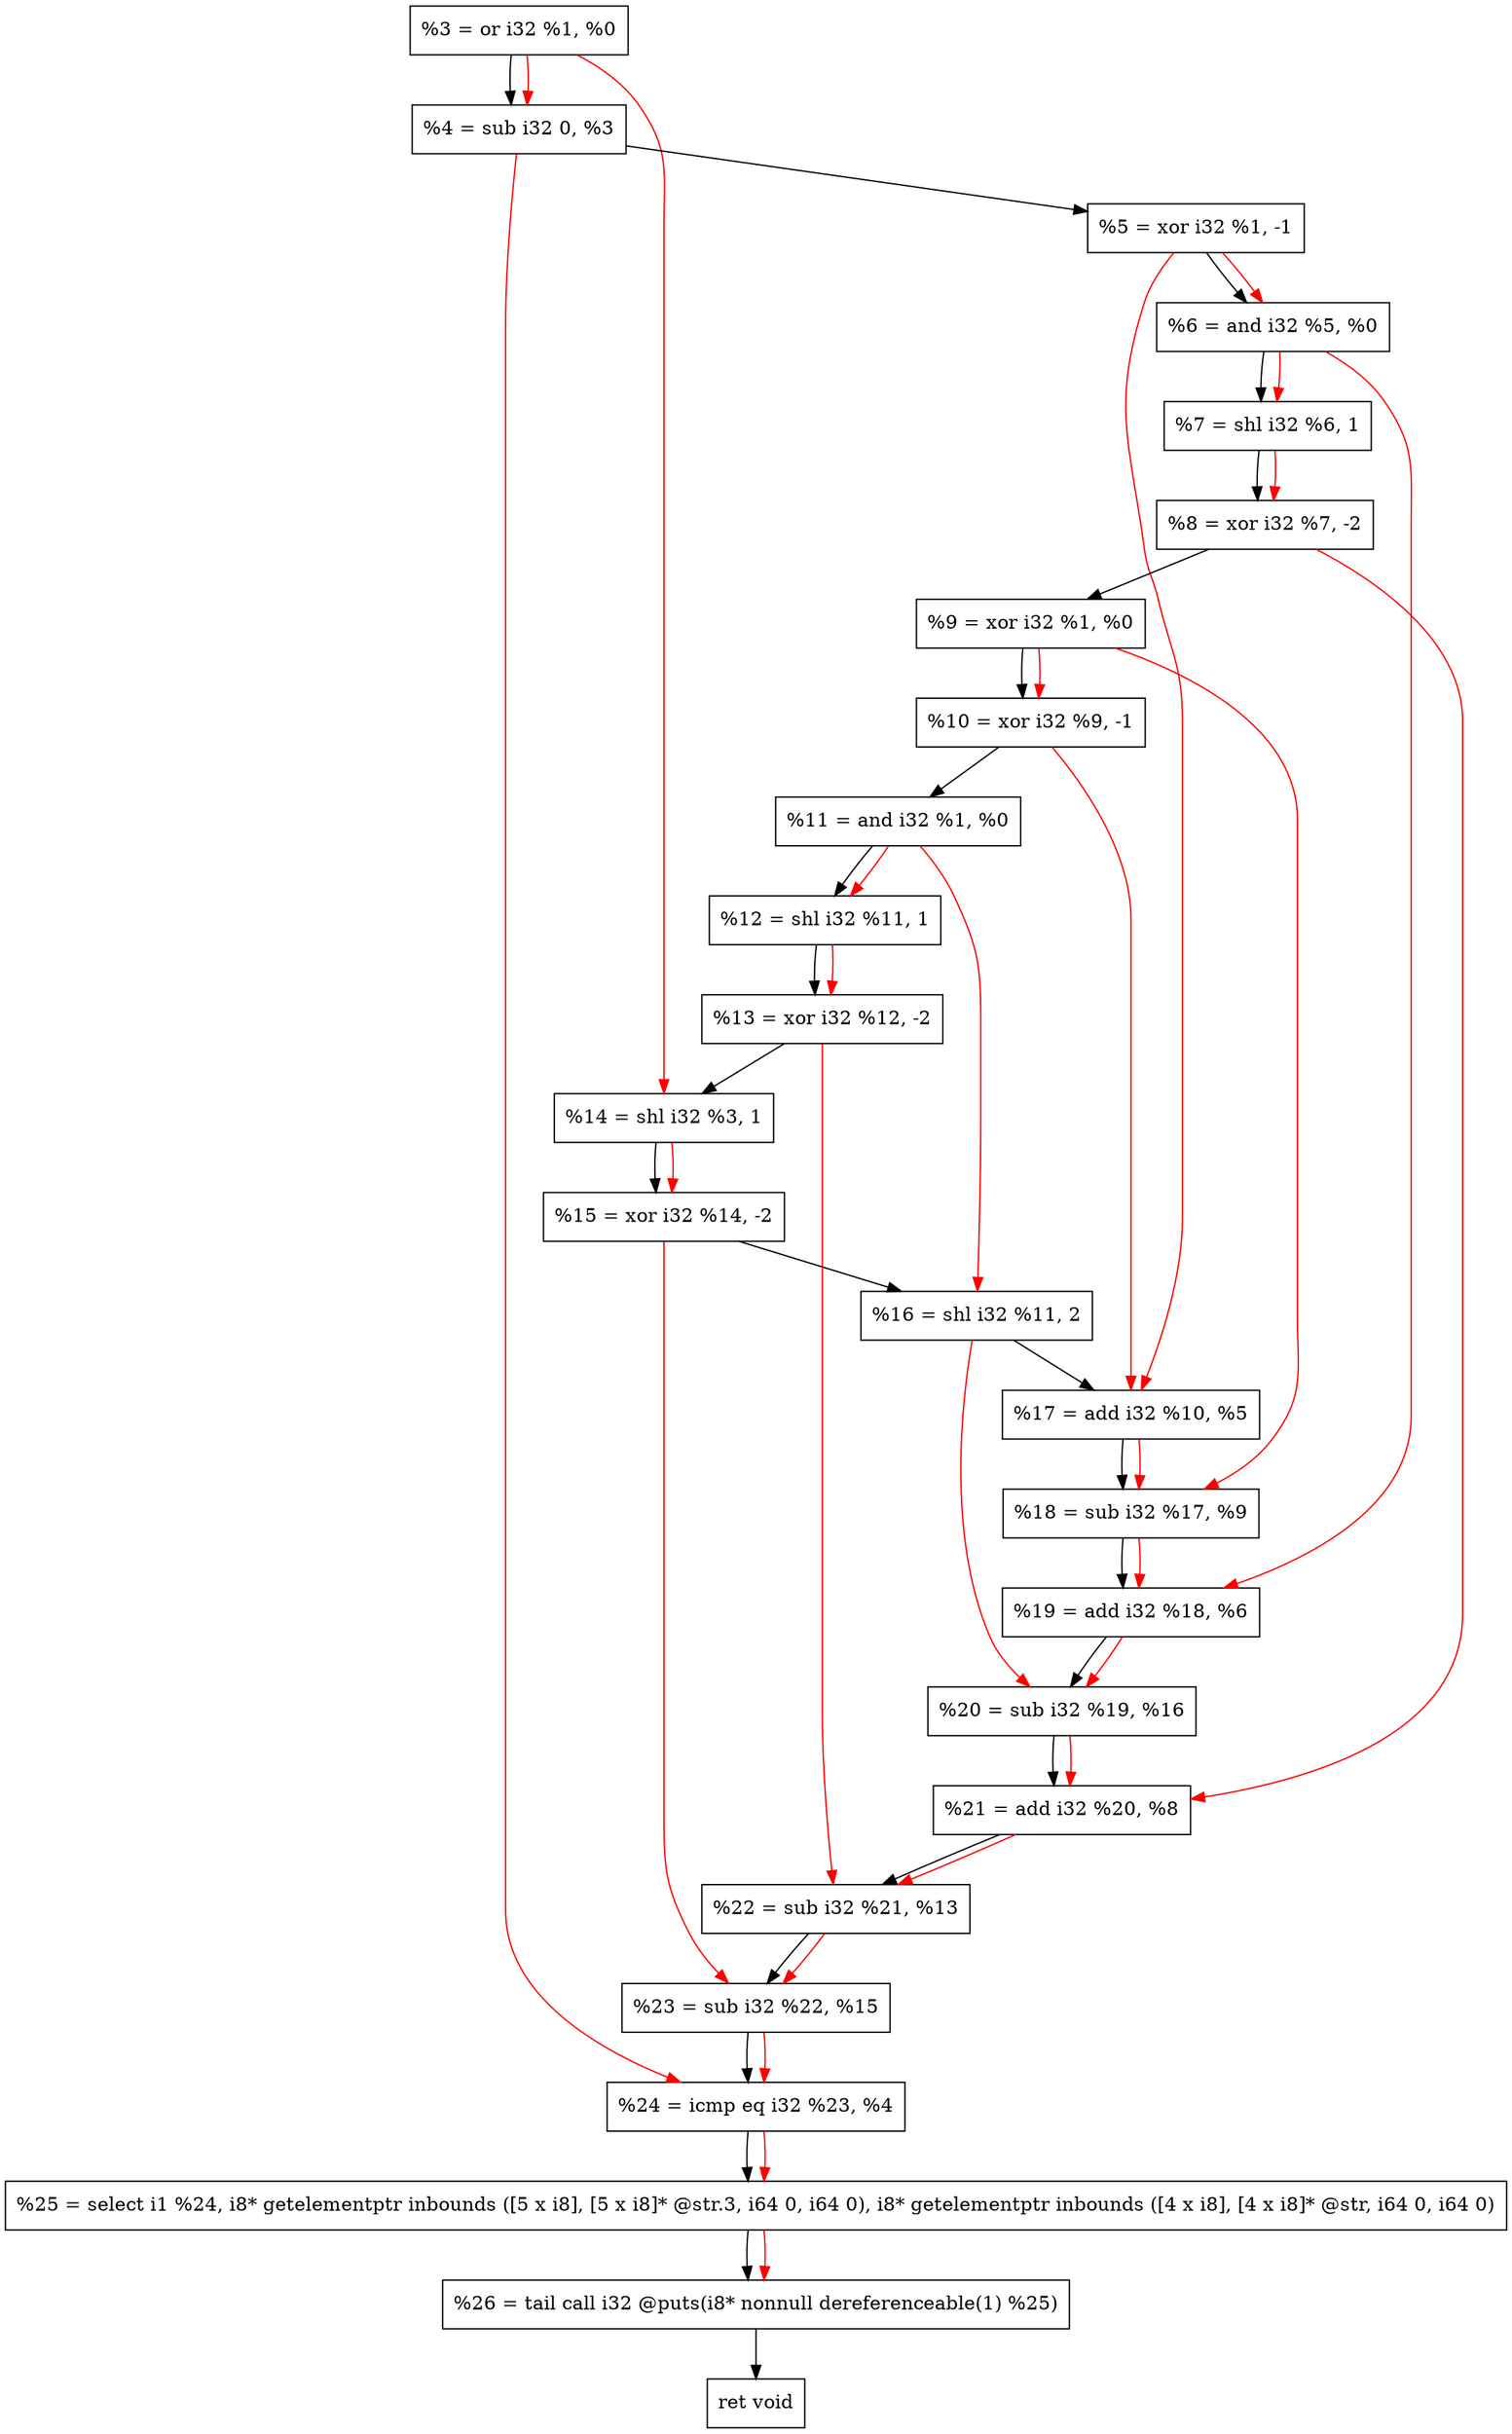 digraph "DFG for'crackme' function" {
	Node0xf634e0[shape=record, label="  %3 = or i32 %1, %0"];
	Node0xf63b90[shape=record, label="  %4 = sub i32 0, %3"];
	Node0xf63c50[shape=record, label="  %5 = xor i32 %1, -1"];
	Node0xf63cc0[shape=record, label="  %6 = and i32 %5, %0"];
	Node0xf63d60[shape=record, label="  %7 = shl i32 %6, 1"];
	Node0xf63e00[shape=record, label="  %8 = xor i32 %7, -2"];
	Node0xf63e70[shape=record, label="  %9 = xor i32 %1, %0"];
	Node0xf63ee0[shape=record, label="  %10 = xor i32 %9, -1"];
	Node0xf63f50[shape=record, label="  %11 = and i32 %1, %0"];
	Node0xf63fc0[shape=record, label="  %12 = shl i32 %11, 1"];
	Node0xf64030[shape=record, label="  %13 = xor i32 %12, -2"];
	Node0xf640a0[shape=record, label="  %14 = shl i32 %3, 1"];
	Node0xf64110[shape=record, label="  %15 = xor i32 %14, -2"];
	Node0xf641b0[shape=record, label="  %16 = shl i32 %11, 2"];
	Node0xf64220[shape=record, label="  %17 = add i32 %10, %5"];
	Node0xf64290[shape=record, label="  %18 = sub i32 %17, %9"];
	Node0xf64300[shape=record, label="  %19 = add i32 %18, %6"];
	Node0xf64370[shape=record, label="  %20 = sub i32 %19, %16"];
	Node0xf643e0[shape=record, label="  %21 = add i32 %20, %8"];
	Node0xf64450[shape=record, label="  %22 = sub i32 %21, %13"];
	Node0xf644c0[shape=record, label="  %23 = sub i32 %22, %15"];
	Node0xf64530[shape=record, label="  %24 = icmp eq i32 %23, %4"];
	Node0xf04268[shape=record, label="  %25 = select i1 %24, i8* getelementptr inbounds ([5 x i8], [5 x i8]* @str.3, i64 0, i64 0), i8* getelementptr inbounds ([4 x i8], [4 x i8]* @str, i64 0, i64 0)"];
	Node0xf649d0[shape=record, label="  %26 = tail call i32 @puts(i8* nonnull dereferenceable(1) %25)"];
	Node0xf64a20[shape=record, label="  ret void"];
	Node0xf634e0 -> Node0xf63b90;
	Node0xf63b90 -> Node0xf63c50;
	Node0xf63c50 -> Node0xf63cc0;
	Node0xf63cc0 -> Node0xf63d60;
	Node0xf63d60 -> Node0xf63e00;
	Node0xf63e00 -> Node0xf63e70;
	Node0xf63e70 -> Node0xf63ee0;
	Node0xf63ee0 -> Node0xf63f50;
	Node0xf63f50 -> Node0xf63fc0;
	Node0xf63fc0 -> Node0xf64030;
	Node0xf64030 -> Node0xf640a0;
	Node0xf640a0 -> Node0xf64110;
	Node0xf64110 -> Node0xf641b0;
	Node0xf641b0 -> Node0xf64220;
	Node0xf64220 -> Node0xf64290;
	Node0xf64290 -> Node0xf64300;
	Node0xf64300 -> Node0xf64370;
	Node0xf64370 -> Node0xf643e0;
	Node0xf643e0 -> Node0xf64450;
	Node0xf64450 -> Node0xf644c0;
	Node0xf644c0 -> Node0xf64530;
	Node0xf64530 -> Node0xf04268;
	Node0xf04268 -> Node0xf649d0;
	Node0xf649d0 -> Node0xf64a20;
edge [color=red]
	Node0xf634e0 -> Node0xf63b90;
	Node0xf63c50 -> Node0xf63cc0;
	Node0xf63cc0 -> Node0xf63d60;
	Node0xf63d60 -> Node0xf63e00;
	Node0xf63e70 -> Node0xf63ee0;
	Node0xf63f50 -> Node0xf63fc0;
	Node0xf63fc0 -> Node0xf64030;
	Node0xf634e0 -> Node0xf640a0;
	Node0xf640a0 -> Node0xf64110;
	Node0xf63f50 -> Node0xf641b0;
	Node0xf63ee0 -> Node0xf64220;
	Node0xf63c50 -> Node0xf64220;
	Node0xf64220 -> Node0xf64290;
	Node0xf63e70 -> Node0xf64290;
	Node0xf64290 -> Node0xf64300;
	Node0xf63cc0 -> Node0xf64300;
	Node0xf64300 -> Node0xf64370;
	Node0xf641b0 -> Node0xf64370;
	Node0xf64370 -> Node0xf643e0;
	Node0xf63e00 -> Node0xf643e0;
	Node0xf643e0 -> Node0xf64450;
	Node0xf64030 -> Node0xf64450;
	Node0xf64450 -> Node0xf644c0;
	Node0xf64110 -> Node0xf644c0;
	Node0xf644c0 -> Node0xf64530;
	Node0xf63b90 -> Node0xf64530;
	Node0xf64530 -> Node0xf04268;
	Node0xf04268 -> Node0xf649d0;
}
